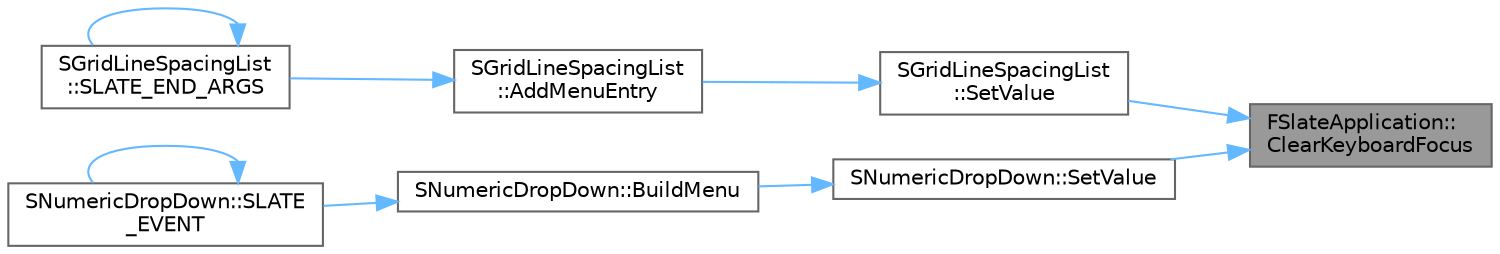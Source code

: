 digraph "FSlateApplication::ClearKeyboardFocus"
{
 // INTERACTIVE_SVG=YES
 // LATEX_PDF_SIZE
  bgcolor="transparent";
  edge [fontname=Helvetica,fontsize=10,labelfontname=Helvetica,labelfontsize=10];
  node [fontname=Helvetica,fontsize=10,shape=box,height=0.2,width=0.4];
  rankdir="RL";
  Node1 [id="Node000001",label="FSlateApplication::\lClearKeyboardFocus",height=0.2,width=0.4,color="gray40", fillcolor="grey60", style="filled", fontcolor="black",tooltip="Clears keyboard focus, if any widget is currently focused."];
  Node1 -> Node2 [id="edge1_Node000001_Node000002",dir="back",color="steelblue1",style="solid",tooltip=" "];
  Node2 [id="Node000002",label="SGridLineSpacingList\l::SetValue",height=0.2,width=0.4,color="grey40", fillcolor="white", style="filled",URL="$da/d6b/classSGridLineSpacingList.html#af3ad294cf342b3cf78b0ad713725d414",tooltip=" "];
  Node2 -> Node3 [id="edge2_Node000002_Node000003",dir="back",color="steelblue1",style="solid",tooltip=" "];
  Node3 [id="Node000003",label="SGridLineSpacingList\l::AddMenuEntry",height=0.2,width=0.4,color="grey40", fillcolor="white", style="filled",URL="$da/d6b/classSGridLineSpacingList.html#abdce0805f2f1204c8902478e220b74c3",tooltip=" "];
  Node3 -> Node4 [id="edge3_Node000003_Node000004",dir="back",color="steelblue1",style="solid",tooltip=" "];
  Node4 [id="Node000004",label="SGridLineSpacingList\l::SLATE_END_ARGS",height=0.2,width=0.4,color="grey40", fillcolor="white", style="filled",URL="$da/d6b/classSGridLineSpacingList.html#a5bb7cffc7fd25f53157c2f1671096ac5",tooltip=" "];
  Node4 -> Node4 [id="edge4_Node000004_Node000004",dir="back",color="steelblue1",style="solid",tooltip=" "];
  Node1 -> Node5 [id="edge5_Node000001_Node000005",dir="back",color="steelblue1",style="solid",tooltip=" "];
  Node5 [id="Node000005",label="SNumericDropDown::SetValue",height=0.2,width=0.4,color="grey40", fillcolor="white", style="filled",URL="$d0/d12/classSNumericDropDown.html#a4cc9546c3a96ab229367c148b112503e",tooltip=" "];
  Node5 -> Node6 [id="edge6_Node000005_Node000006",dir="back",color="steelblue1",style="solid",tooltip=" "];
  Node6 [id="Node000006",label="SNumericDropDown::BuildMenu",height=0.2,width=0.4,color="grey40", fillcolor="white", style="filled",URL="$d0/d12/classSNumericDropDown.html#aae9e7aa3b65787acec2a9ad1c209bdee",tooltip=" "];
  Node6 -> Node7 [id="edge7_Node000006_Node000007",dir="back",color="steelblue1",style="solid",tooltip=" "];
  Node7 [id="Node000007",label="SNumericDropDown::SLATE\l_EVENT",height=0.2,width=0.4,color="grey40", fillcolor="white", style="filled",URL="$d0/d12/classSNumericDropDown.html#abefa20abaf090174b1a7956798a4bea4",tooltip="The callback for when the value changes."];
  Node7 -> Node7 [id="edge8_Node000007_Node000007",dir="back",color="steelblue1",style="solid",tooltip=" "];
}
